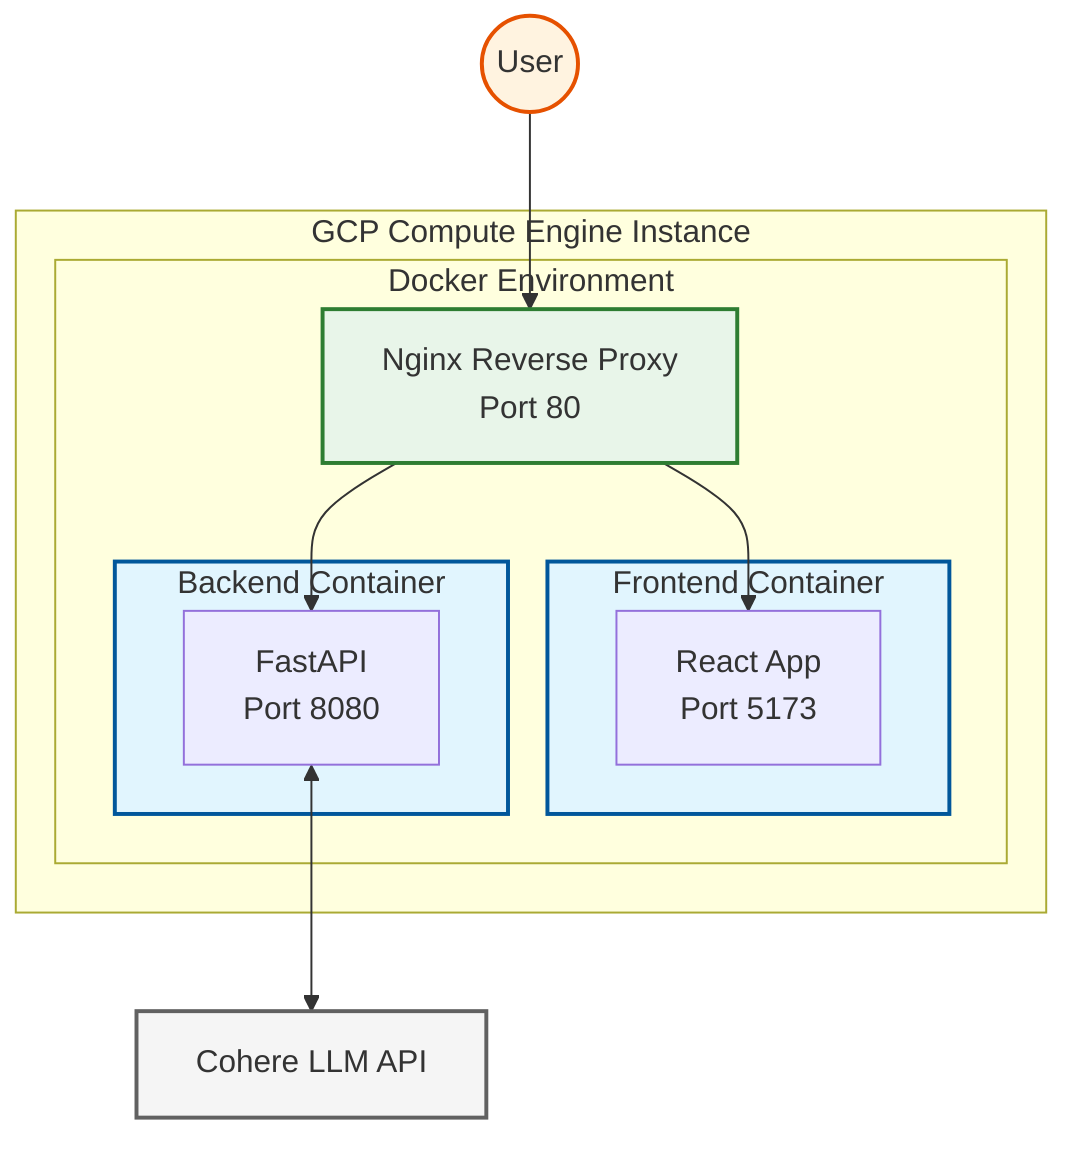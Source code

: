 flowchart TB
    subgraph cloud[GCP Compute Engine Instance]
        direction TB
        
        subgraph docker[Docker Environment]
            direction TB
            
            nginx[Nginx Reverse Proxy\nPort 80]
            
            subgraph fe[Frontend Container]
                react[React App\nPort 5173]
            end
            
            subgraph be[Backend Container]
                fastapi[FastAPI\nPort 8080]
            end
            
        end
        
        nginx --> react
        nginx --> fastapi
    end
    
    user((User)) --> nginx
    
    fastapi <--> cohere[Cohere LLM API]
    
    %% Styling
    classDef container fill:#e1f5fe,stroke:#01579b,stroke-width:2px
    classDef external fill:#f5f5f5,stroke:#616161,stroke-width:2px
    classDef proxy fill:#e8f5e9,stroke:#2e7d32,stroke-width:2px
    classDef user fill:#fff3e0,stroke:#e65100,stroke-width:2px
    
    class fe,be container
    class cohere external
    class nginx proxy
    class user user